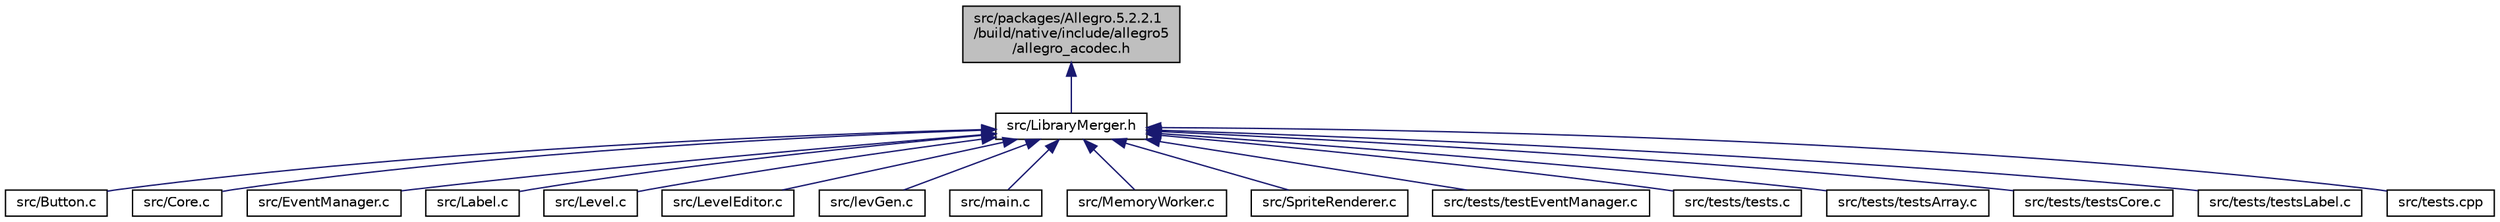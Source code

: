 digraph "src/packages/Allegro.5.2.2.1/build/native/include/allegro5/allegro_acodec.h"
{
  edge [fontname="Helvetica",fontsize="10",labelfontname="Helvetica",labelfontsize="10"];
  node [fontname="Helvetica",fontsize="10",shape=record];
  Node57 [label="src/packages/Allegro.5.2.2.1\l/build/native/include/allegro5\l/allegro_acodec.h",height=0.2,width=0.4,color="black", fillcolor="grey75", style="filled", fontcolor="black"];
  Node57 -> Node58 [dir="back",color="midnightblue",fontsize="10",style="solid",fontname="Helvetica"];
  Node58 [label="src/LibraryMerger.h",height=0.2,width=0.4,color="black", fillcolor="white", style="filled",URL="$_library_merger_8h.html"];
  Node58 -> Node59 [dir="back",color="midnightblue",fontsize="10",style="solid",fontname="Helvetica"];
  Node59 [label="src/Button.c",height=0.2,width=0.4,color="black", fillcolor="white", style="filled",URL="$_button_8c.html"];
  Node58 -> Node60 [dir="back",color="midnightblue",fontsize="10",style="solid",fontname="Helvetica"];
  Node60 [label="src/Core.c",height=0.2,width=0.4,color="black", fillcolor="white", style="filled",URL="$_core_8c.html"];
  Node58 -> Node61 [dir="back",color="midnightblue",fontsize="10",style="solid",fontname="Helvetica"];
  Node61 [label="src/EventManager.c",height=0.2,width=0.4,color="black", fillcolor="white", style="filled",URL="$_event_manager_8c.html"];
  Node58 -> Node62 [dir="back",color="midnightblue",fontsize="10",style="solid",fontname="Helvetica"];
  Node62 [label="src/Label.c",height=0.2,width=0.4,color="black", fillcolor="white", style="filled",URL="$_label_8c.html"];
  Node58 -> Node63 [dir="back",color="midnightblue",fontsize="10",style="solid",fontname="Helvetica"];
  Node63 [label="src/Level.c",height=0.2,width=0.4,color="black", fillcolor="white", style="filled",URL="$_level_8c.html"];
  Node58 -> Node64 [dir="back",color="midnightblue",fontsize="10",style="solid",fontname="Helvetica"];
  Node64 [label="src/LevelEditor.c",height=0.2,width=0.4,color="black", fillcolor="white", style="filled",URL="$_level_editor_8c.html"];
  Node58 -> Node65 [dir="back",color="midnightblue",fontsize="10",style="solid",fontname="Helvetica"];
  Node65 [label="src/levGen.c",height=0.2,width=0.4,color="black", fillcolor="white", style="filled",URL="$lev_gen_8c.html"];
  Node58 -> Node66 [dir="back",color="midnightblue",fontsize="10",style="solid",fontname="Helvetica"];
  Node66 [label="src/main.c",height=0.2,width=0.4,color="black", fillcolor="white", style="filled",URL="$main_8c.html"];
  Node58 -> Node67 [dir="back",color="midnightblue",fontsize="10",style="solid",fontname="Helvetica"];
  Node67 [label="src/MemoryWorker.c",height=0.2,width=0.4,color="black", fillcolor="white", style="filled",URL="$_memory_worker_8c.html"];
  Node58 -> Node68 [dir="back",color="midnightblue",fontsize="10",style="solid",fontname="Helvetica"];
  Node68 [label="src/SpriteRenderer.c",height=0.2,width=0.4,color="black", fillcolor="white", style="filled",URL="$_sprite_renderer_8c.html"];
  Node58 -> Node69 [dir="back",color="midnightblue",fontsize="10",style="solid",fontname="Helvetica"];
  Node69 [label="src/tests/testEventManager.c",height=0.2,width=0.4,color="black", fillcolor="white", style="filled",URL="$test_event_manager_8c.html"];
  Node58 -> Node70 [dir="back",color="midnightblue",fontsize="10",style="solid",fontname="Helvetica"];
  Node70 [label="src/tests/tests.c",height=0.2,width=0.4,color="black", fillcolor="white", style="filled",URL="$tests_8c.html"];
  Node58 -> Node71 [dir="back",color="midnightblue",fontsize="10",style="solid",fontname="Helvetica"];
  Node71 [label="src/tests/testsArray.c",height=0.2,width=0.4,color="black", fillcolor="white", style="filled",URL="$tests_array_8c.html"];
  Node58 -> Node72 [dir="back",color="midnightblue",fontsize="10",style="solid",fontname="Helvetica"];
  Node72 [label="src/tests/testsCore.c",height=0.2,width=0.4,color="black", fillcolor="white", style="filled",URL="$tests_core_8c.html"];
  Node58 -> Node73 [dir="back",color="midnightblue",fontsize="10",style="solid",fontname="Helvetica"];
  Node73 [label="src/tests/testsLabel.c",height=0.2,width=0.4,color="black", fillcolor="white", style="filled",URL="$tests_label_8c.html"];
  Node58 -> Node74 [dir="back",color="midnightblue",fontsize="10",style="solid",fontname="Helvetica"];
  Node74 [label="src/tests.cpp",height=0.2,width=0.4,color="black", fillcolor="white", style="filled",URL="$tests_8cpp.html"];
}
